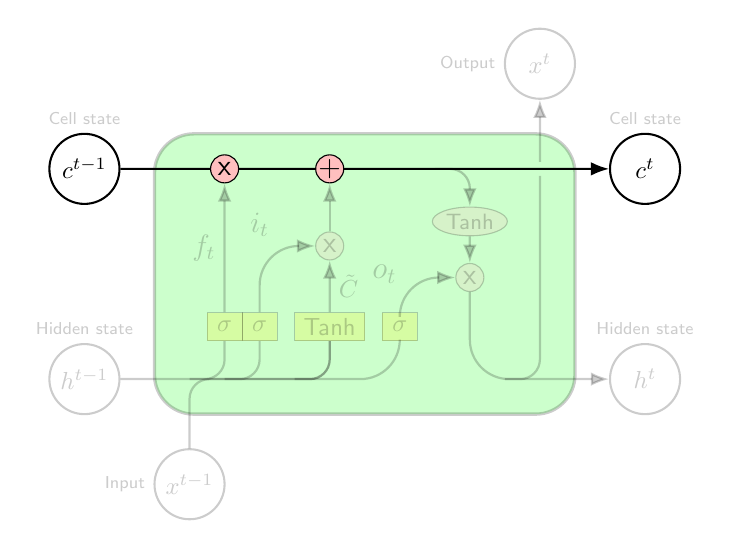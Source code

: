 % By J. Leon, Beerware licence is acceptable...
% https://tex.stackexchange.com/questions/432312/how-do-i-draw-an-lstm-cell-in-tikz?rq=1

% used to avoid putting the same thing several times...
% Command \empt{var1}{var2}
    \begin{tikzpicture}[
    % GLOBAL CFG
    font=\sf \scriptsize,
    >=LaTeX,
    scale = 0.89,
    every node/.style={scale=0.89},
    % Styles
    cell/.style={% For the main box
        rectangle, 
        rounded corners=5mm, 
        draw,
        very thick,
        },
    operator/.style={%For operators like +  and  x
        circle,
        draw,
        inner sep=-0.5pt,
        minimum height =.4cm,
        },
    function/.style={%For functions
        ellipse,
        draw,
        inner sep=1pt
        },
    ct/.style={% For external inputs and outputs
        circle,
        draw,
        line width = .75pt,
        minimum width=1cm,
        inner sep=1pt,
        },
    gt/.style={% For internal inputs
        rectangle,
        draw,
        minimum width=5mm,
        minimum height=4mm,
        inner sep=1pt
        },
    mylabel/.style={% something new that I have learned
        font=\scriptsize\sffamily, 
        opacity = 0.2,
        },
    ArrowC1/.style={% Arrows with rounded corners
        rounded corners=.25cm,
        thick,
        },
    ArrowC2/.style={% Arrows with big rounded corners
        rounded corners=.5cm,
        thick,
        },
    ]

%Start drawing the thing...    
    % Draw the cell: 
    \node [cell, minimum height =4cm, minimum width=6cm, fill = green
    , opacity=0.2] at (0,0){} ;

    % Draw inputs named ibox#
    \node [gt, fill = yellow, opacity = 0.2] (ibox1) at (-2,-0.75) {\normalsize $\sigma$};
    \node [gt, fill = yellow, opacity = 0.2] (ibox2) at (-1.5,-0.75) {\normalsize $\sigma$};
    \node [gt, minimum width=1cm, fill = yellow, opacity = 0.2] (ibox3) at (-0.5,-0.75) {\normalsize Tanh};
    \node [gt, fill = yellow, opacity = 0.2] (ibox4) at (0.5,-0.75) {\normalsize $\sigma$};

    % Draw opérators   named mux# , add# and func# 
    % $\times$ istenfor x?
    \node [operator, fill = pink] (mux1) at (-2,1.5) {\large x};
    \node [operator, fill = pink] (add1) at (-0.5,1.5) {\large +};
    \node [operator, fill = pink, opacity = 0.2] (mux2) at (-0.5,0.4) {\large x}; %  (-0.5,0)
    \node [operator, fill = pink, opacity = 0.2] (mux3) at (1.5,-0.05) {\large x};
    \node [function, fill = pink, opacity = 0.2] (func1) at (1.5,0.75) {\small Tanh};

    % Draw External inputs? named as basis c,h,x
    %\node[ct, label={[mylabel]Cell state}] (c) at (-4,1.5) {\empt{c}{t-1}};
    %\node[ct, label={[mylabel]Hidden state}, fill = purple, opacity =0.3] (h) at (-4,-1.5) {\empt{h}{t-1}};
    %\node[ct, label={[mylabel]left:Input}, fill = blue, opacity =0.3] (x) at (-2.5,-3) {\empt{x}{t}};
    
    % Removed labels , fill = purple, opacity =0.3
    \node[ct, label={[mylabel]Cell state}] (c) at (-4,1.5) {\normalsize $c^{t-1}$};
    \node[ct, label={[mylabel]Hidden state}, opacity = 0.2] (h) at (-4,-1.5) {\normalsize $h^{t-1}$};
    %\node[ct, label={[mylabel]left:Output}, opacity = 0.2] (x) at (-2.5,-3) {\normalsize $x^{t}$};
    \node[ct, label={[mylabel]left:Input}, opacity = 0.2] (x) at (-2.5,-3) {\normalsize $x^{t-1}$};


    % Draw External outputs? named as basis c2,h2,x2
    \node[ct, label={[mylabel]Cell state}] (c2) at (4,1.5) {\normalsize $c^{t}$};
    \node[ct, label={[mylabel]Hidden state}, opacity = 0.2] (h2) at (4,-1.5) {\normalsize $h^{t}$};
    \node[ct, label={[mylabel]left:Output}, opacity = 0.2] (x2) at (2.5,3) {\normalsize $x^{t}$};
    
    % Start connecting all.
    
    % Intersections and displacements are used. 
    % Drawing arrows    
    \draw [->, ArrowC1] (c) -- (mux1) -- (add1) -- (c2);

    % Inputs
    \draw [ArrowC2, opacity = 0.2] (h) -| (ibox4) ;
    \draw [ArrowC1, opacity = 0.2] (h -| ibox1)++(-0.5,0) -| (ibox1); 
    \draw [ArrowC1, opacity = 0.2] (h -| ibox2)++(-0.5,0) -| (ibox2);
    \draw [ArrowC1, opacity = 0.2] (h -| ibox3)++(-0.5,0) -| (ibox3);
    \draw [ArrowC1, opacity = 0.2] (x) -- (x |- h)-| (ibox3);

    % Internal - possibility , rotate = 90
    \draw [->, ArrowC2, opacity = 0.2] (ibox1) -- (mux1) node[midway, left] {\large $f_t$};
    \draw [->, ArrowC2, opacity = 0.2] (ibox2) |- (mux2) node[midway, above] {\large $i_t$};
    \draw [->, ArrowC2, opacity = 0.2] (ibox3) -- (mux2) node[midway, right] {\normalsize $\Tilde{C}$};
    \draw [->, ArrowC2, opacity = 0.2] (ibox4) |- (mux3);
    \draw [->, ArrowC2, opacity = 0.2] (mux2) -- (add1);
    \draw [->, ArrowC1, opacity = 0.21] (add1 -| func1)++(-0.5,0) -| (func1)  ; % node[midway, above] {d};
    \draw [->, ArrowC2, opacity = 0.2] (func1) -- (mux3) ;

    %Outputs
    \draw [->, ArrowC2, opacity=0.2] (mux3) |- (h2) ;
    \draw (c2 -| x2) ++(0,-0.1) coordinate (i1) node[midway, right, opacity=0.2] {\Large $o_t$};
    \draw [-, ArrowC1, opacity=0.2] (h2 -| x2)++(-0.5,0) -| (i1);
    \draw [->, ArrowC2, opacity=0.2] (i1)++(0,0.2) -- (x2) ;
    %\node [cell, minimum height =4cm, minimum width=6cm, fill = pink, opacity=.8] at (0,0){\Large A} ;
    
    %\node [cell, minimum height =4cm, minimum width=6cm, fill = green
    %, opacity=0.2] at (0,0){} ;
    
\end{tikzpicture}

